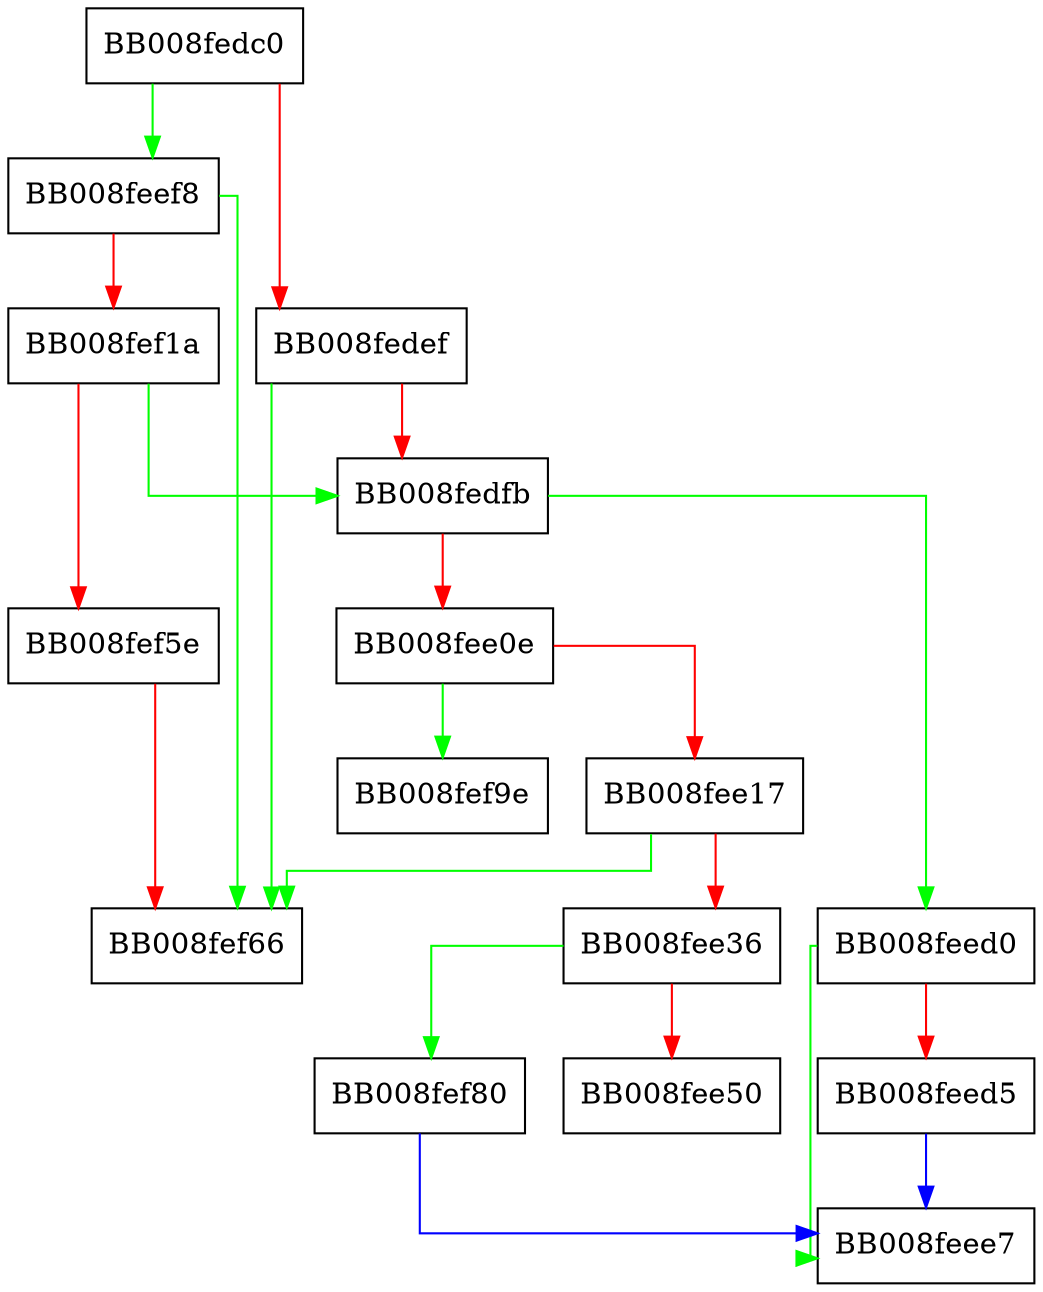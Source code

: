 digraph __gconv_find_shlib {
  node [shape="box"];
  graph [splines=ortho];
  BB008fedc0 -> BB008feef8 [color="green"];
  BB008fedc0 -> BB008fedef [color="red"];
  BB008fedef -> BB008fef66 [color="green"];
  BB008fedef -> BB008fedfb [color="red"];
  BB008fedfb -> BB008feed0 [color="green"];
  BB008fedfb -> BB008fee0e [color="red"];
  BB008fee0e -> BB008fef9e [color="green"];
  BB008fee0e -> BB008fee17 [color="red"];
  BB008fee17 -> BB008fef66 [color="green"];
  BB008fee17 -> BB008fee36 [color="red"];
  BB008fee36 -> BB008fef80 [color="green"];
  BB008fee36 -> BB008fee50 [color="red"];
  BB008feed0 -> BB008feee7 [color="green"];
  BB008feed0 -> BB008feed5 [color="red"];
  BB008feed5 -> BB008feee7 [color="blue"];
  BB008feef8 -> BB008fef66 [color="green"];
  BB008feef8 -> BB008fef1a [color="red"];
  BB008fef1a -> BB008fedfb [color="green"];
  BB008fef1a -> BB008fef5e [color="red"];
  BB008fef5e -> BB008fef66 [color="red"];
  BB008fef80 -> BB008feee7 [color="blue"];
}